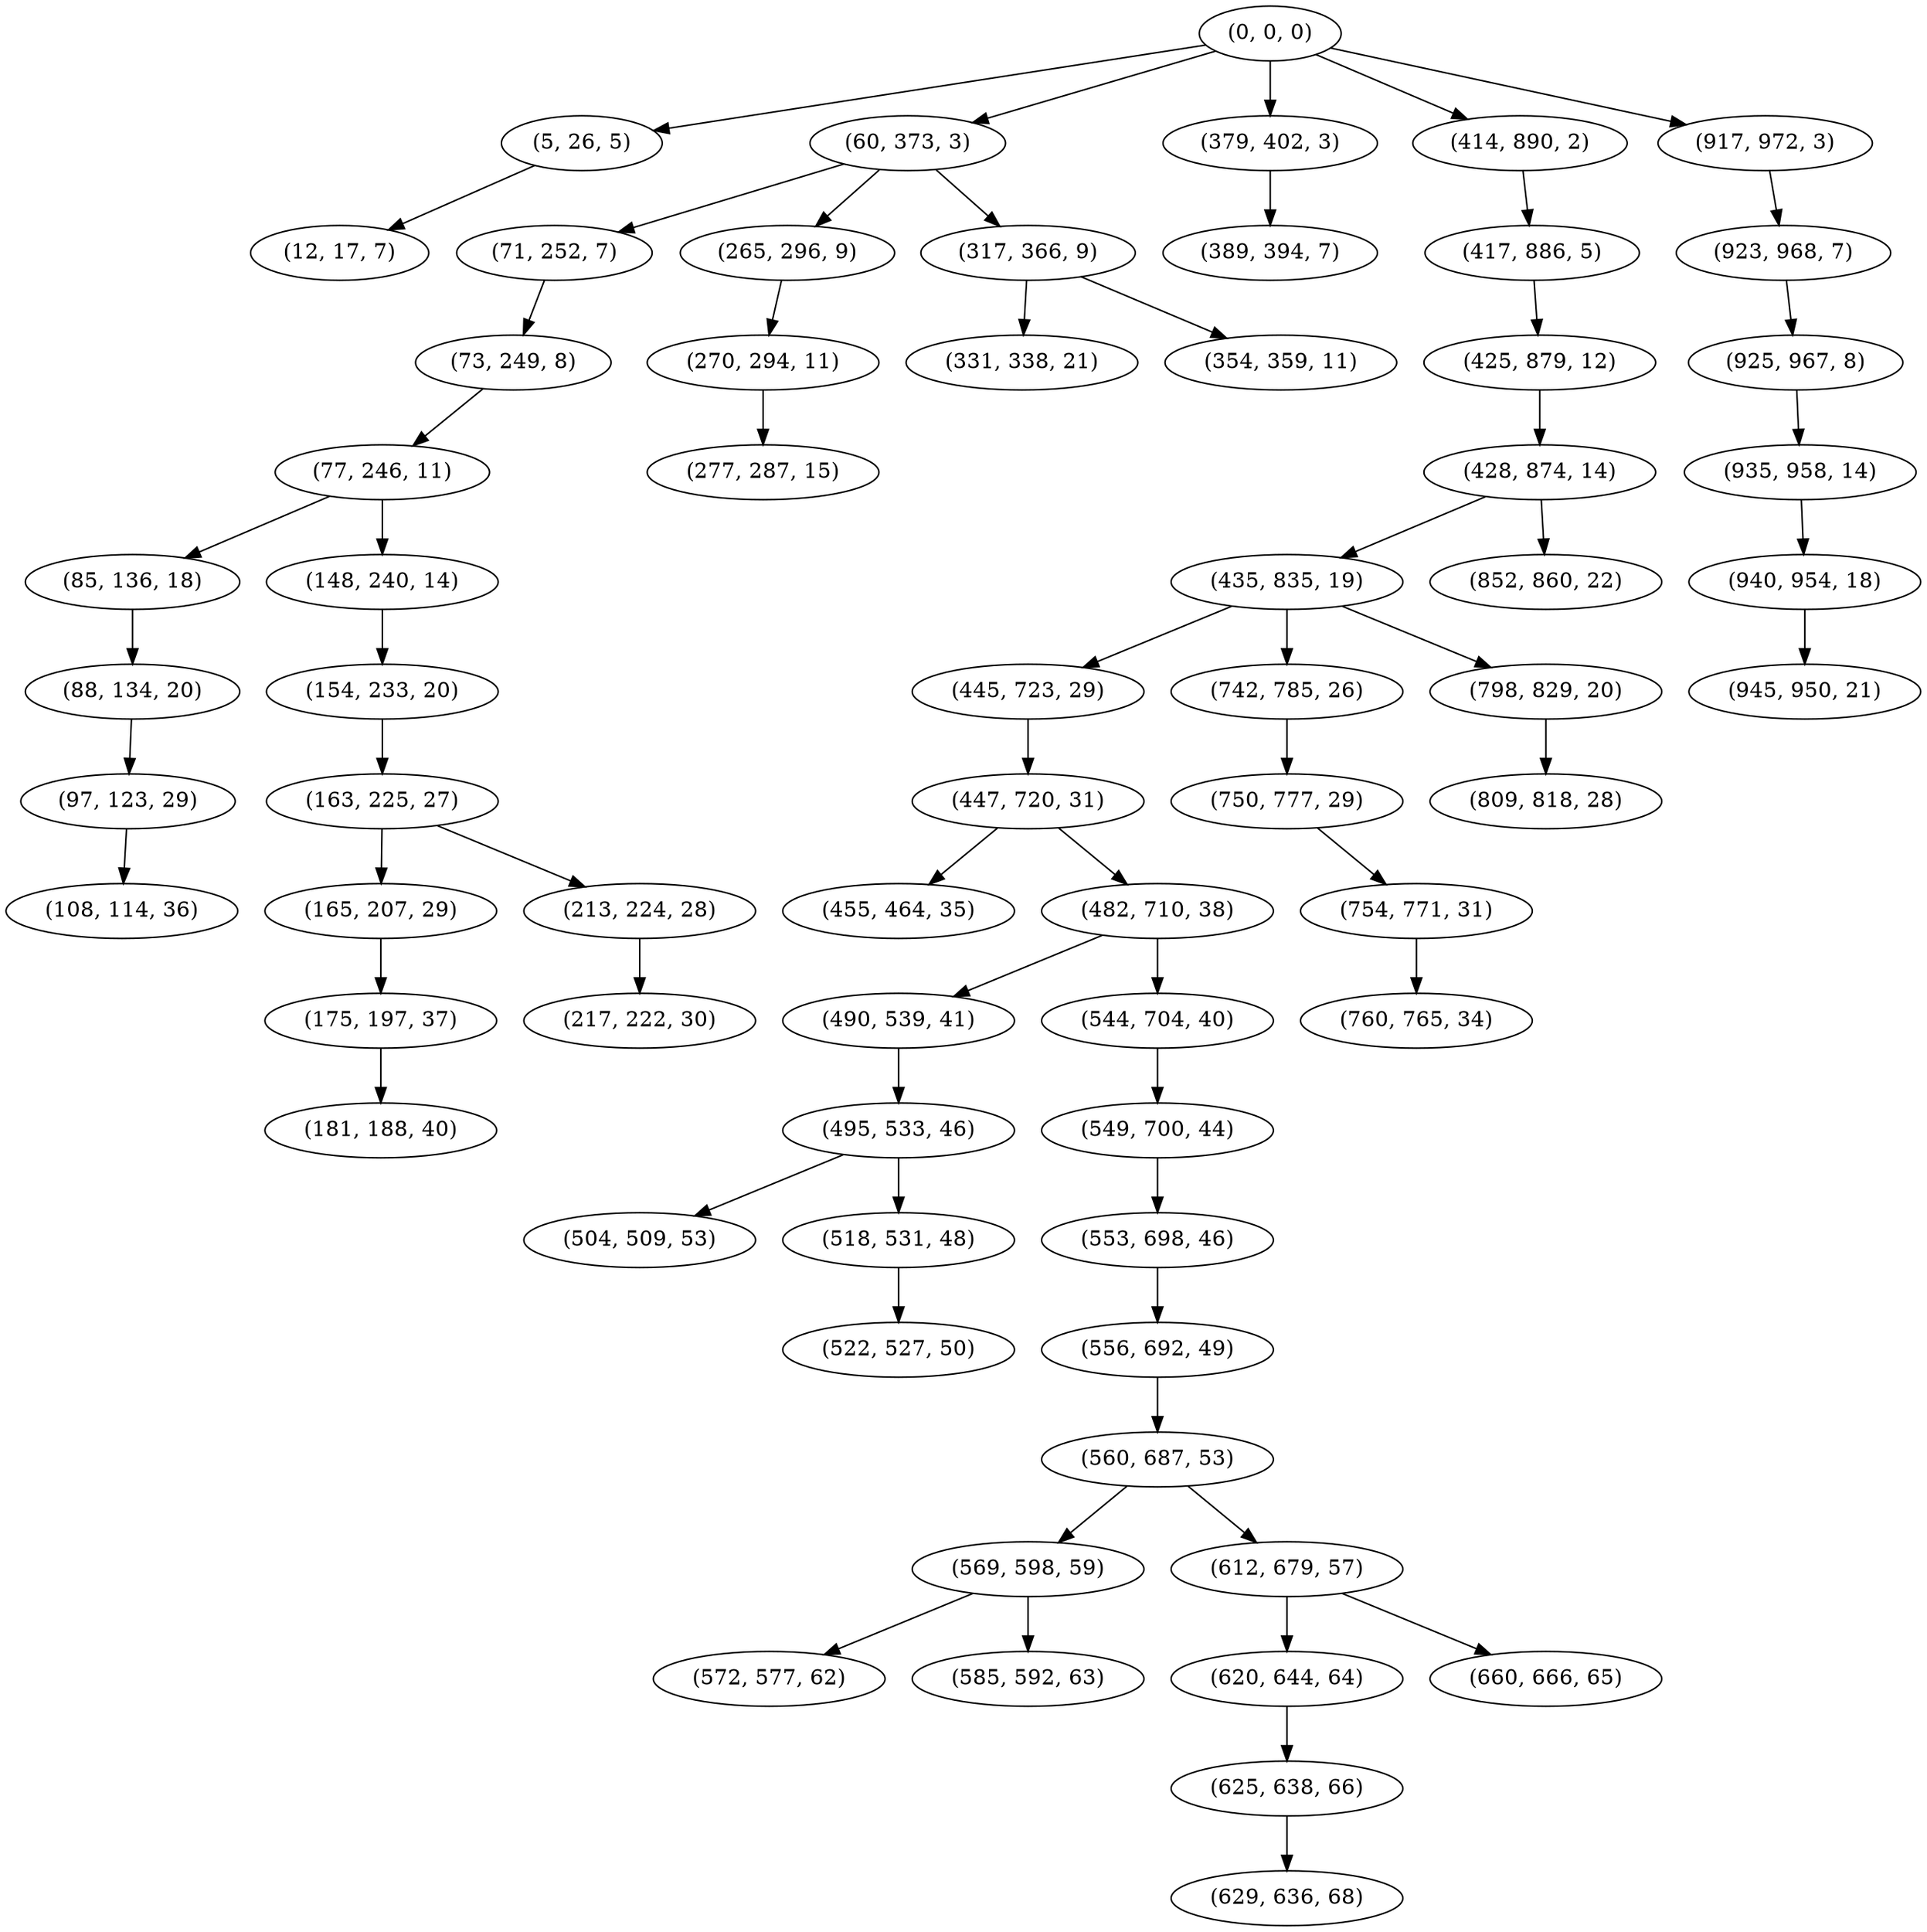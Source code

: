digraph tree {
    "(0, 0, 0)";
    "(5, 26, 5)";
    "(12, 17, 7)";
    "(60, 373, 3)";
    "(71, 252, 7)";
    "(73, 249, 8)";
    "(77, 246, 11)";
    "(85, 136, 18)";
    "(88, 134, 20)";
    "(97, 123, 29)";
    "(108, 114, 36)";
    "(148, 240, 14)";
    "(154, 233, 20)";
    "(163, 225, 27)";
    "(165, 207, 29)";
    "(175, 197, 37)";
    "(181, 188, 40)";
    "(213, 224, 28)";
    "(217, 222, 30)";
    "(265, 296, 9)";
    "(270, 294, 11)";
    "(277, 287, 15)";
    "(317, 366, 9)";
    "(331, 338, 21)";
    "(354, 359, 11)";
    "(379, 402, 3)";
    "(389, 394, 7)";
    "(414, 890, 2)";
    "(417, 886, 5)";
    "(425, 879, 12)";
    "(428, 874, 14)";
    "(435, 835, 19)";
    "(445, 723, 29)";
    "(447, 720, 31)";
    "(455, 464, 35)";
    "(482, 710, 38)";
    "(490, 539, 41)";
    "(495, 533, 46)";
    "(504, 509, 53)";
    "(518, 531, 48)";
    "(522, 527, 50)";
    "(544, 704, 40)";
    "(549, 700, 44)";
    "(553, 698, 46)";
    "(556, 692, 49)";
    "(560, 687, 53)";
    "(569, 598, 59)";
    "(572, 577, 62)";
    "(585, 592, 63)";
    "(612, 679, 57)";
    "(620, 644, 64)";
    "(625, 638, 66)";
    "(629, 636, 68)";
    "(660, 666, 65)";
    "(742, 785, 26)";
    "(750, 777, 29)";
    "(754, 771, 31)";
    "(760, 765, 34)";
    "(798, 829, 20)";
    "(809, 818, 28)";
    "(852, 860, 22)";
    "(917, 972, 3)";
    "(923, 968, 7)";
    "(925, 967, 8)";
    "(935, 958, 14)";
    "(940, 954, 18)";
    "(945, 950, 21)";
    "(0, 0, 0)" -> "(5, 26, 5)";
    "(0, 0, 0)" -> "(60, 373, 3)";
    "(0, 0, 0)" -> "(379, 402, 3)";
    "(0, 0, 0)" -> "(414, 890, 2)";
    "(0, 0, 0)" -> "(917, 972, 3)";
    "(5, 26, 5)" -> "(12, 17, 7)";
    "(60, 373, 3)" -> "(71, 252, 7)";
    "(60, 373, 3)" -> "(265, 296, 9)";
    "(60, 373, 3)" -> "(317, 366, 9)";
    "(71, 252, 7)" -> "(73, 249, 8)";
    "(73, 249, 8)" -> "(77, 246, 11)";
    "(77, 246, 11)" -> "(85, 136, 18)";
    "(77, 246, 11)" -> "(148, 240, 14)";
    "(85, 136, 18)" -> "(88, 134, 20)";
    "(88, 134, 20)" -> "(97, 123, 29)";
    "(97, 123, 29)" -> "(108, 114, 36)";
    "(148, 240, 14)" -> "(154, 233, 20)";
    "(154, 233, 20)" -> "(163, 225, 27)";
    "(163, 225, 27)" -> "(165, 207, 29)";
    "(163, 225, 27)" -> "(213, 224, 28)";
    "(165, 207, 29)" -> "(175, 197, 37)";
    "(175, 197, 37)" -> "(181, 188, 40)";
    "(213, 224, 28)" -> "(217, 222, 30)";
    "(265, 296, 9)" -> "(270, 294, 11)";
    "(270, 294, 11)" -> "(277, 287, 15)";
    "(317, 366, 9)" -> "(331, 338, 21)";
    "(317, 366, 9)" -> "(354, 359, 11)";
    "(379, 402, 3)" -> "(389, 394, 7)";
    "(414, 890, 2)" -> "(417, 886, 5)";
    "(417, 886, 5)" -> "(425, 879, 12)";
    "(425, 879, 12)" -> "(428, 874, 14)";
    "(428, 874, 14)" -> "(435, 835, 19)";
    "(428, 874, 14)" -> "(852, 860, 22)";
    "(435, 835, 19)" -> "(445, 723, 29)";
    "(435, 835, 19)" -> "(742, 785, 26)";
    "(435, 835, 19)" -> "(798, 829, 20)";
    "(445, 723, 29)" -> "(447, 720, 31)";
    "(447, 720, 31)" -> "(455, 464, 35)";
    "(447, 720, 31)" -> "(482, 710, 38)";
    "(482, 710, 38)" -> "(490, 539, 41)";
    "(482, 710, 38)" -> "(544, 704, 40)";
    "(490, 539, 41)" -> "(495, 533, 46)";
    "(495, 533, 46)" -> "(504, 509, 53)";
    "(495, 533, 46)" -> "(518, 531, 48)";
    "(518, 531, 48)" -> "(522, 527, 50)";
    "(544, 704, 40)" -> "(549, 700, 44)";
    "(549, 700, 44)" -> "(553, 698, 46)";
    "(553, 698, 46)" -> "(556, 692, 49)";
    "(556, 692, 49)" -> "(560, 687, 53)";
    "(560, 687, 53)" -> "(569, 598, 59)";
    "(560, 687, 53)" -> "(612, 679, 57)";
    "(569, 598, 59)" -> "(572, 577, 62)";
    "(569, 598, 59)" -> "(585, 592, 63)";
    "(612, 679, 57)" -> "(620, 644, 64)";
    "(612, 679, 57)" -> "(660, 666, 65)";
    "(620, 644, 64)" -> "(625, 638, 66)";
    "(625, 638, 66)" -> "(629, 636, 68)";
    "(742, 785, 26)" -> "(750, 777, 29)";
    "(750, 777, 29)" -> "(754, 771, 31)";
    "(754, 771, 31)" -> "(760, 765, 34)";
    "(798, 829, 20)" -> "(809, 818, 28)";
    "(917, 972, 3)" -> "(923, 968, 7)";
    "(923, 968, 7)" -> "(925, 967, 8)";
    "(925, 967, 8)" -> "(935, 958, 14)";
    "(935, 958, 14)" -> "(940, 954, 18)";
    "(940, 954, 18)" -> "(945, 950, 21)";
}
